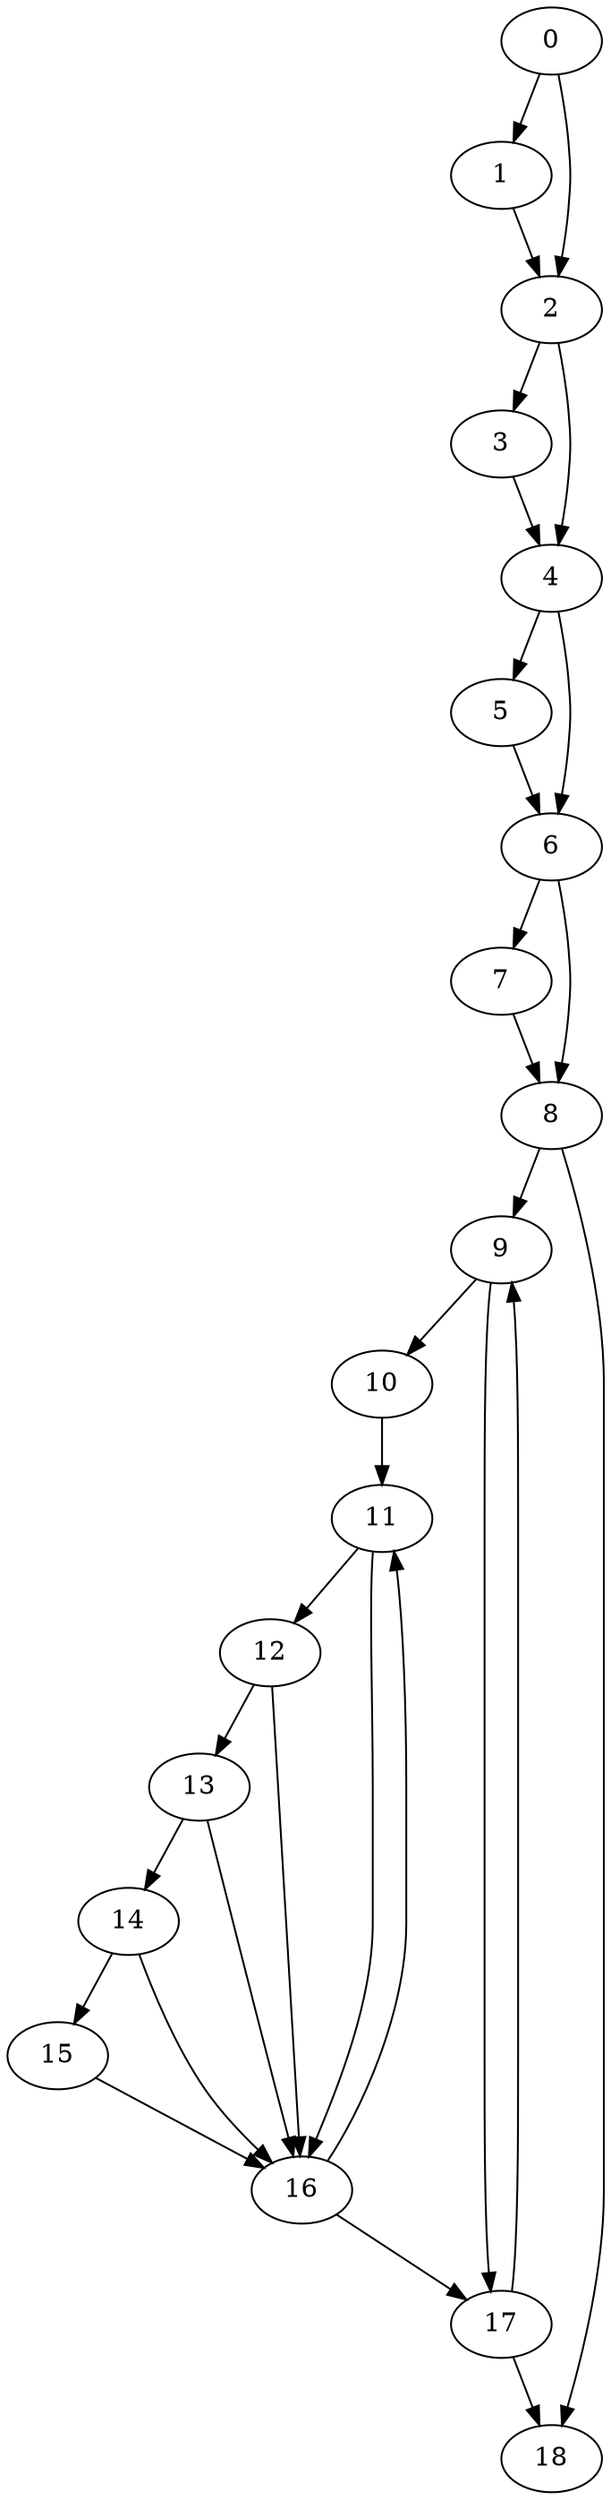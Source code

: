 digraph {
	0
	1
	2
	3
	4
	5
	6
	7
	8
	9
	10
	11
	12
	13
	14
	15
	16
	17
	18
	8 -> 18
	17 -> 18
	0 -> 2
	1 -> 2
	4 -> 5
	8 -> 9
	17 -> 9
	11 -> 12
	13 -> 14
	14 -> 15
	2 -> 4
	3 -> 4
	9 -> 10
	13 -> 16
	14 -> 16
	15 -> 16
	11 -> 16
	12 -> 16
	6 -> 7
	7 -> 8
	6 -> 8
	10 -> 11
	16 -> 11
	12 -> 13
	0 -> 1
	2 -> 3
	5 -> 6
	4 -> 6
	9 -> 17
	16 -> 17
}
